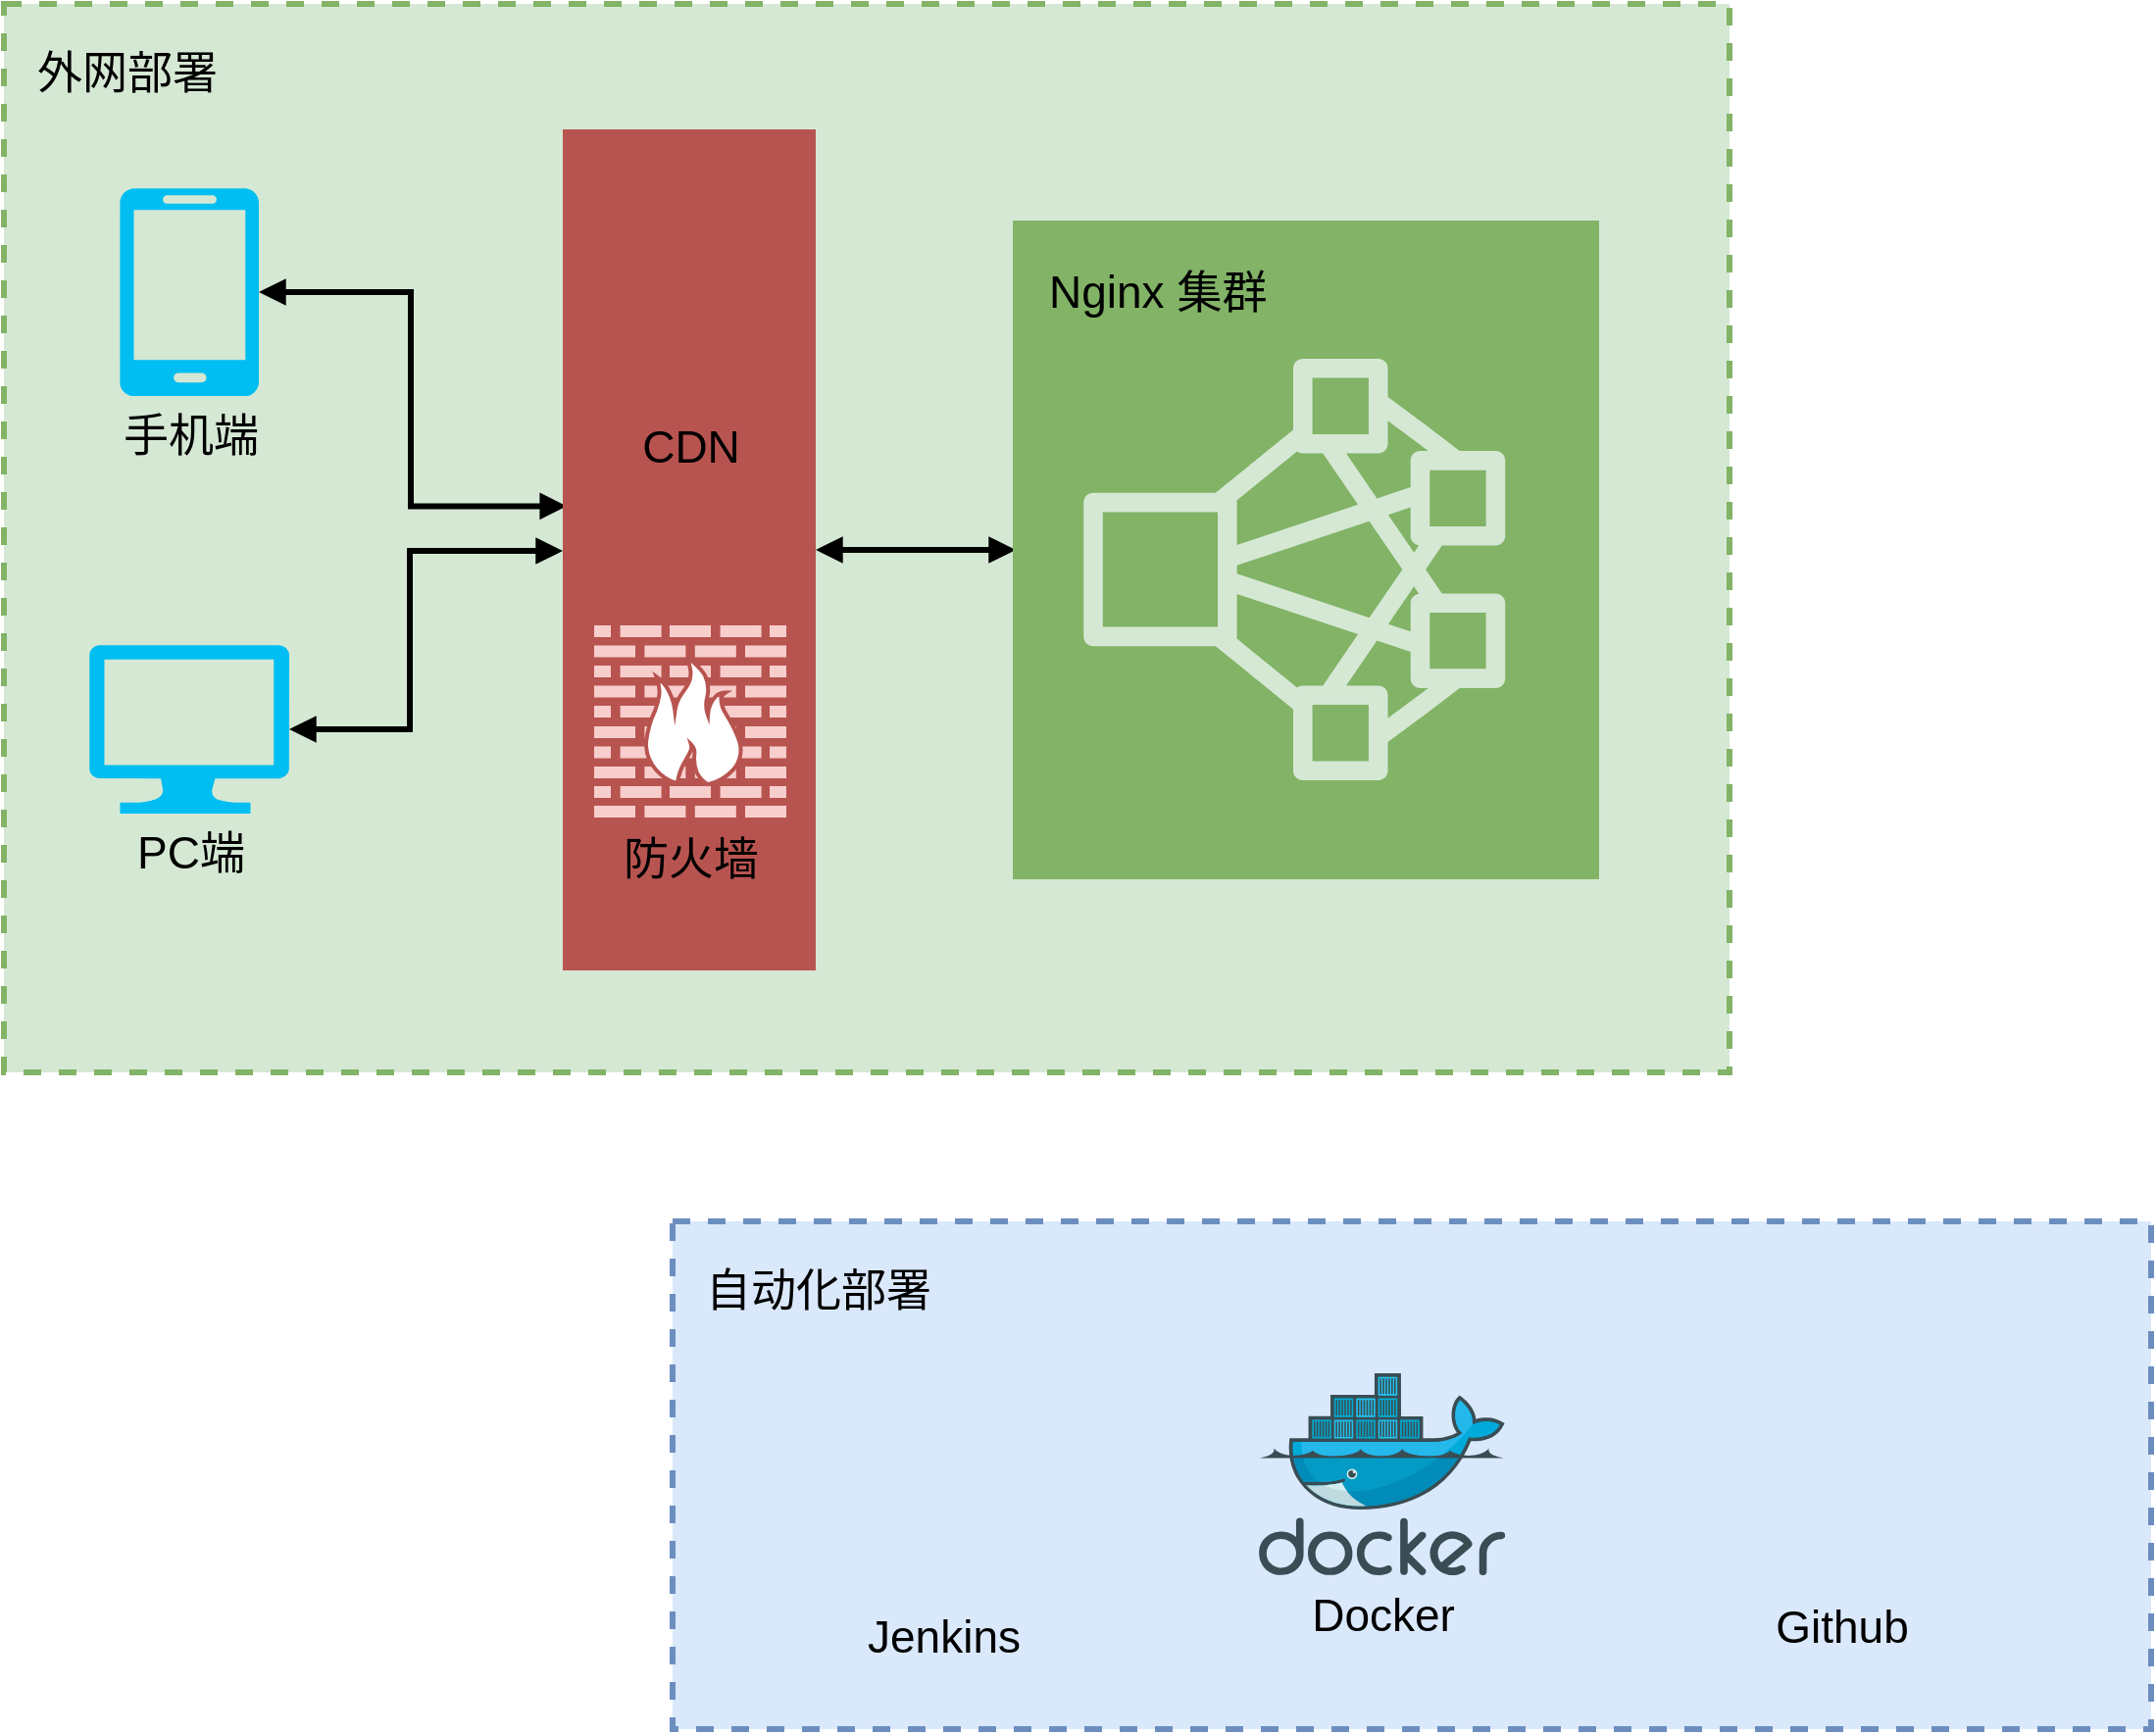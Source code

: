 <mxfile version="16.5.2" type="github">
  <diagram id="DGHI4IdfCPbIkz-FcZ3y" name="第 1 页">
    <mxGraphModel dx="1637" dy="744" grid="0" gridSize="10" guides="1" tooltips="1" connect="1" arrows="1" fold="1" page="0" pageScale="1" pageWidth="827" pageHeight="1169" math="0" shadow="0">
      <root>
        <mxCell id="0" />
        <mxCell id="1" parent="0" />
        <mxCell id="EmAf7KWgvtEIyddOnDGJ-32" value="外网部署" style="rounded=0;whiteSpace=wrap;html=1;dashed=1;fontSize=23;strokeWidth=3;fillColor=#d5e8d4;align=left;verticalAlign=top;spacingTop=15;spacing=2;spacingLeft=15;strokeColor=#82b366;" vertex="1" parent="1">
          <mxGeometry x="-85" y="250" width="880" height="545" as="geometry" />
        </mxCell>
        <mxCell id="EmAf7KWgvtEIyddOnDGJ-47" style="edgeStyle=orthogonalEdgeStyle;rounded=0;orthogonalLoop=1;jettySize=auto;html=1;fontSize=23;entryX=0.016;entryY=0.448;entryDx=0;entryDy=0;entryPerimeter=0;strokeWidth=3;startArrow=block;startFill=1;endArrow=block;endFill=1;" edge="1" parent="1" source="EmAf7KWgvtEIyddOnDGJ-33" target="EmAf7KWgvtEIyddOnDGJ-41">
          <mxGeometry relative="1" as="geometry" />
        </mxCell>
        <mxCell id="EmAf7KWgvtEIyddOnDGJ-33" value="手机端" style="verticalLabelPosition=bottom;html=1;verticalAlign=top;align=center;strokeColor=none;fillColor=#00BEF2;shape=mxgraph.azure.mobile;pointerEvents=1;rounded=1;dashed=1;fontSize=23;" vertex="1" parent="1">
          <mxGeometry x="-26" y="344" width="71" height="106" as="geometry" />
        </mxCell>
        <mxCell id="EmAf7KWgvtEIyddOnDGJ-48" style="edgeStyle=orthogonalEdgeStyle;rounded=0;orthogonalLoop=1;jettySize=auto;html=1;fontSize=23;strokeWidth=3;startArrow=block;startFill=1;endArrow=block;endFill=1;" edge="1" parent="1" source="EmAf7KWgvtEIyddOnDGJ-35" target="EmAf7KWgvtEIyddOnDGJ-41">
          <mxGeometry relative="1" as="geometry">
            <Array as="points">
              <mxPoint x="122" y="620" />
              <mxPoint x="122" y="529" />
            </Array>
          </mxGeometry>
        </mxCell>
        <mxCell id="EmAf7KWgvtEIyddOnDGJ-35" value="PC端" style="verticalLabelPosition=bottom;html=1;verticalAlign=top;align=center;strokeColor=none;fillColor=#00BEF2;shape=mxgraph.azure.computer;pointerEvents=1;rounded=1;dashed=1;fontSize=23;" vertex="1" parent="1">
          <mxGeometry x="-41.5" y="577" width="102" height="86" as="geometry" />
        </mxCell>
        <mxCell id="EmAf7KWgvtEIyddOnDGJ-36" value="自动化部署" style="rounded=0;whiteSpace=wrap;html=1;dashed=1;fontSize=23;strokeWidth=3;fillColor=#dae8fc;align=left;verticalAlign=top;spacingTop=15;spacing=2;spacingLeft=15;strokeColor=#6c8ebf;" vertex="1" parent="1">
          <mxGeometry x="256" y="871" width="754" height="259" as="geometry" />
        </mxCell>
        <mxCell id="EmAf7KWgvtEIyddOnDGJ-37" value="Docker" style="sketch=0;aspect=fixed;html=1;points=[];align=center;image;fontSize=23;image=img/lib/mscae/Docker.svg;rounded=1;dashed=1;strokeWidth=3;fillColor=none;gradientColor=none;labelBackgroundColor=none;" vertex="1" parent="1">
          <mxGeometry x="555" y="948.5" width="125.62" height="103" as="geometry" />
        </mxCell>
        <mxCell id="EmAf7KWgvtEIyddOnDGJ-38" value="Jenkins" style="shape=image;html=1;verticalAlign=top;verticalLabelPosition=bottom;labelBackgroundColor=none;imageAspect=0;aspect=fixed;image=https://cdn0.iconfinder.com/data/icons/font-awesome-brands-vol-1/512/jenkins-128.png;rounded=1;dashed=1;fontSize=23;strokeWidth=3;fillColor=none;gradientColor=none;" vertex="1" parent="1">
          <mxGeometry x="341" y="956" width="106.5" height="106.5" as="geometry" />
        </mxCell>
        <mxCell id="EmAf7KWgvtEIyddOnDGJ-39" value="Github" style="shape=image;html=1;verticalAlign=top;verticalLabelPosition=bottom;labelBackgroundColor=none;imageAspect=0;aspect=fixed;image=https://cdn0.iconfinder.com/data/icons/social-network-9/50/29-128.png;rounded=1;dashed=1;fontSize=23;strokeWidth=3;fillColor=none;gradientColor=none;" vertex="1" parent="1">
          <mxGeometry x="788" y="930" width="128" height="128" as="geometry" />
        </mxCell>
        <mxCell id="EmAf7KWgvtEIyddOnDGJ-49" style="edgeStyle=orthogonalEdgeStyle;rounded=0;orthogonalLoop=1;jettySize=auto;html=1;entryX=0;entryY=0.5;entryDx=0;entryDy=0;fontSize=23;startArrow=block;startFill=1;endArrow=block;endFill=1;strokeWidth=3;" edge="1" parent="1" source="EmAf7KWgvtEIyddOnDGJ-41" target="EmAf7KWgvtEIyddOnDGJ-44">
          <mxGeometry relative="1" as="geometry" />
        </mxCell>
        <mxCell id="EmAf7KWgvtEIyddOnDGJ-41" value="" style="rounded=0;whiteSpace=wrap;html=1;fontSize=23;strokeWidth=3;fillColor=#b85450;align=left;verticalAlign=top;spacingTop=15;spacing=2;spacingLeft=15;strokeColor=none;" vertex="1" parent="1">
          <mxGeometry x="200" y="314" width="129" height="429" as="geometry" />
        </mxCell>
        <mxCell id="EmAf7KWgvtEIyddOnDGJ-42" value="CDN" style="shape=image;html=1;verticalAlign=top;verticalLabelPosition=bottom;labelBackgroundColor=none;imageAspect=0;aspect=fixed;image=https://cdn2.iconfinder.com/data/icons/whcompare-servers-web-hosting/50/cdn-128.png;rounded=1;fontSize=23;strokeWidth=3;fillColor=none;gradientColor=none;" vertex="1" parent="1">
          <mxGeometry x="215" y="357" width="99" height="99" as="geometry" />
        </mxCell>
        <mxCell id="EmAf7KWgvtEIyddOnDGJ-43" value="防火墙" style="verticalAlign=top;verticalLabelPosition=bottom;labelPosition=center;align=center;html=1;outlineConnect=0;fillColor=#f8cecc;strokeColor=#b85450;gradientDirection=north;strokeWidth=2;shape=mxgraph.networks.firewall;rounded=1;labelBackgroundColor=none;fontSize=23;" vertex="1" parent="1">
          <mxGeometry x="215" y="566" width="100" height="100" as="geometry" />
        </mxCell>
        <mxCell id="EmAf7KWgvtEIyddOnDGJ-44" value="Nginx 集群" style="rounded=0;whiteSpace=wrap;html=1;fontSize=23;strokeWidth=3;fillColor=#82b366;align=left;verticalAlign=top;spacingTop=15;spacing=2;spacingLeft=15;strokeColor=#82b366;" vertex="1" parent="1">
          <mxGeometry x="431" y="362" width="296" height="333" as="geometry" />
        </mxCell>
        <mxCell id="EmAf7KWgvtEIyddOnDGJ-46" value="" style="sketch=0;outlineConnect=0;fillColor=#d5e8d4;strokeColor=#82b366;dashed=0;verticalLabelPosition=bottom;verticalAlign=top;align=center;html=1;fontSize=12;fontStyle=0;aspect=fixed;pointerEvents=1;shape=mxgraph.aws4.cluster;rounded=1;labelBackgroundColor=none;" vertex="1" parent="1">
          <mxGeometry x="465.62" y="431" width="215" height="215" as="geometry" />
        </mxCell>
      </root>
    </mxGraphModel>
  </diagram>
</mxfile>
